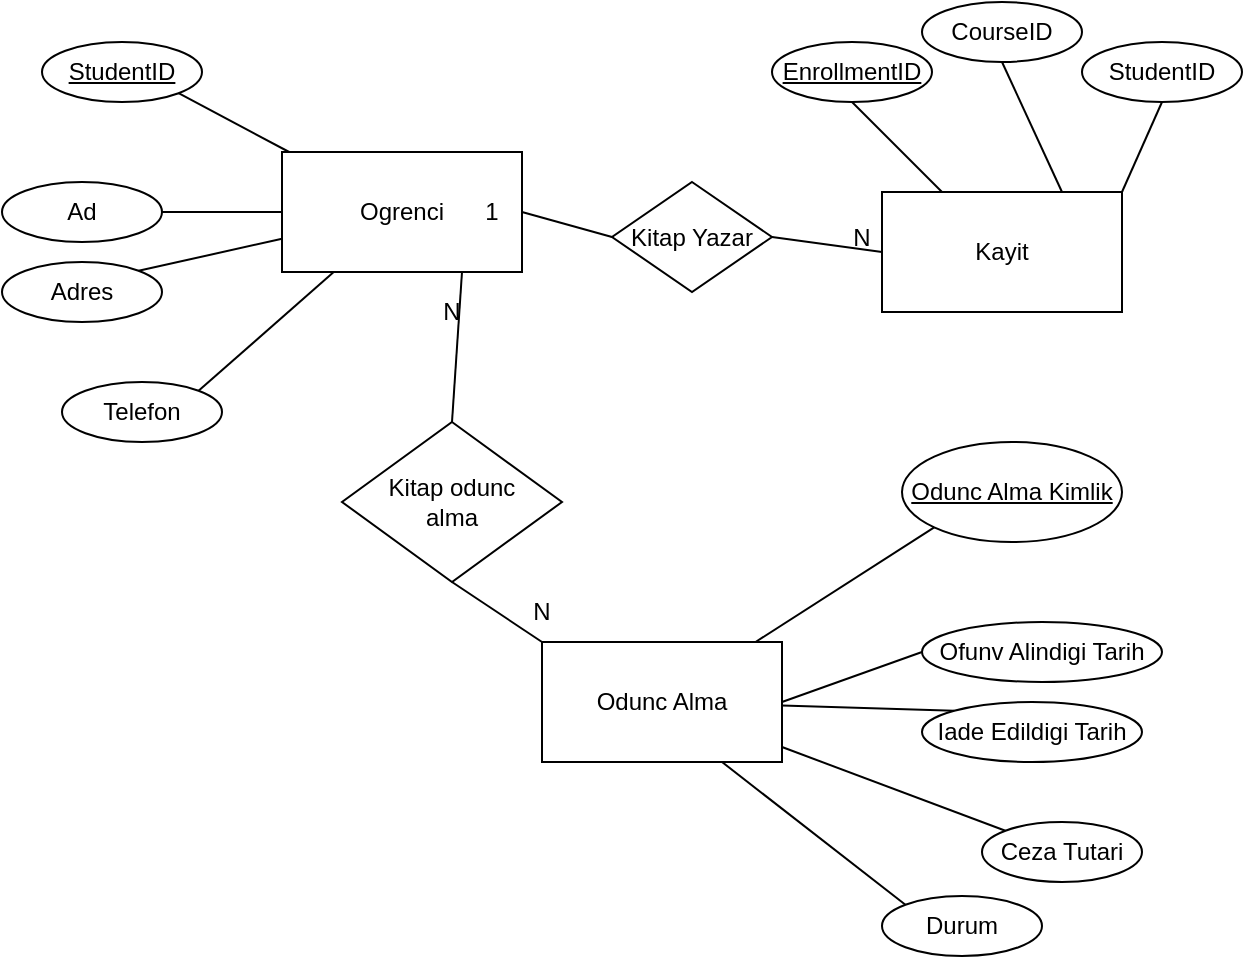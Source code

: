 <mxfile version="24.0.4" type="device">
  <diagram name="Page-1" id="hVjh-1lcR9AbKfI0PiSr">
    <mxGraphModel dx="1034" dy="519" grid="1" gridSize="10" guides="1" tooltips="1" connect="1" arrows="1" fold="1" page="1" pageScale="1" pageWidth="850" pageHeight="1100" math="0" shadow="0">
      <root>
        <mxCell id="0" />
        <mxCell id="1" parent="0" />
        <mxCell id="DRbYqqat0JknCQRxIBqb-1" value="&lt;u&gt;EnrollmentID&lt;/u&gt;" style="ellipse;whiteSpace=wrap;html=1;" parent="1" vertex="1">
          <mxGeometry x="385" y="190" width="80" height="30" as="geometry" />
        </mxCell>
        <mxCell id="DRbYqqat0JknCQRxIBqb-2" value="Ogrenci" style="rounded=0;whiteSpace=wrap;html=1;" parent="1" vertex="1">
          <mxGeometry x="140" y="245" width="120" height="60" as="geometry" />
        </mxCell>
        <mxCell id="DRbYqqat0JknCQRxIBqb-3" value="Kayit" style="rounded=0;whiteSpace=wrap;html=1;" parent="1" vertex="1">
          <mxGeometry x="440" y="265" width="120" height="60" as="geometry" />
        </mxCell>
        <mxCell id="DRbYqqat0JknCQRxIBqb-4" value="Adres" style="ellipse;whiteSpace=wrap;html=1;" parent="1" vertex="1">
          <mxGeometry y="300" width="80" height="30" as="geometry" />
        </mxCell>
        <mxCell id="DRbYqqat0JknCQRxIBqb-5" value="Ad" style="ellipse;whiteSpace=wrap;html=1;" parent="1" vertex="1">
          <mxGeometry y="260" width="80" height="30" as="geometry" />
        </mxCell>
        <mxCell id="DRbYqqat0JknCQRxIBqb-6" value="&lt;u&gt;StudentID&lt;/u&gt;" style="ellipse;whiteSpace=wrap;html=1;" parent="1" vertex="1">
          <mxGeometry x="20" y="190" width="80" height="30" as="geometry" />
        </mxCell>
        <mxCell id="DRbYqqat0JknCQRxIBqb-7" value="Telefon" style="ellipse;whiteSpace=wrap;html=1;" parent="1" vertex="1">
          <mxGeometry x="30" y="360" width="80" height="30" as="geometry" />
        </mxCell>
        <mxCell id="DRbYqqat0JknCQRxIBqb-8" value="CourseID" style="ellipse;whiteSpace=wrap;html=1;" parent="1" vertex="1">
          <mxGeometry x="460" y="170" width="80" height="30" as="geometry" />
        </mxCell>
        <mxCell id="DRbYqqat0JknCQRxIBqb-9" value="" style="endArrow=none;html=1;rounded=0;entryX=1;entryY=1;entryDx=0;entryDy=0;" parent="1" source="DRbYqqat0JknCQRxIBqb-2" target="DRbYqqat0JknCQRxIBqb-6" edge="1">
          <mxGeometry width="50" height="50" relative="1" as="geometry">
            <mxPoint x="100" y="260" as="sourcePoint" />
            <mxPoint x="150" y="210" as="targetPoint" />
          </mxGeometry>
        </mxCell>
        <mxCell id="DRbYqqat0JknCQRxIBqb-10" value="" style="endArrow=none;html=1;rounded=0;entryX=0;entryY=0.5;entryDx=0;entryDy=0;exitX=1;exitY=0.5;exitDx=0;exitDy=0;" parent="1" source="DRbYqqat0JknCQRxIBqb-5" target="DRbYqqat0JknCQRxIBqb-2" edge="1">
          <mxGeometry width="50" height="50" relative="1" as="geometry">
            <mxPoint x="90" y="290" as="sourcePoint" />
            <mxPoint x="130" y="345" as="targetPoint" />
          </mxGeometry>
        </mxCell>
        <mxCell id="DRbYqqat0JknCQRxIBqb-11" value="" style="endArrow=none;html=1;rounded=0;exitX=1;exitY=0;exitDx=0;exitDy=0;" parent="1" source="DRbYqqat0JknCQRxIBqb-4" target="DRbYqqat0JknCQRxIBqb-2" edge="1">
          <mxGeometry width="50" height="50" relative="1" as="geometry">
            <mxPoint x="70" y="310" as="sourcePoint" />
            <mxPoint x="130" y="300" as="targetPoint" />
          </mxGeometry>
        </mxCell>
        <mxCell id="DRbYqqat0JknCQRxIBqb-12" value="" style="endArrow=none;html=1;rounded=0;exitX=1;exitY=0;exitDx=0;exitDy=0;" parent="1" source="DRbYqqat0JknCQRxIBqb-7" target="DRbYqqat0JknCQRxIBqb-2" edge="1">
          <mxGeometry width="50" height="50" relative="1" as="geometry">
            <mxPoint x="100" y="370" as="sourcePoint" />
            <mxPoint x="150" y="320" as="targetPoint" />
          </mxGeometry>
        </mxCell>
        <mxCell id="DRbYqqat0JknCQRxIBqb-13" value="Odunc Alma" style="rounded=0;whiteSpace=wrap;html=1;flipV=1;flipH=1;" parent="1" vertex="1">
          <mxGeometry x="270" y="490" width="120" height="60" as="geometry" />
        </mxCell>
        <mxCell id="DRbYqqat0JknCQRxIBqb-14" value="Iade Edildigi Tarih" style="ellipse;whiteSpace=wrap;html=1;flipV=1;flipH=1;" parent="1" vertex="1">
          <mxGeometry x="460" y="520" width="110" height="30" as="geometry" />
        </mxCell>
        <mxCell id="DRbYqqat0JknCQRxIBqb-15" value="Ofunv Alindigi Tarih" style="ellipse;whiteSpace=wrap;html=1;flipV=1;flipH=1;" parent="1" vertex="1">
          <mxGeometry x="460" y="480" width="120" height="30" as="geometry" />
        </mxCell>
        <mxCell id="DRbYqqat0JknCQRxIBqb-16" value="&lt;u&gt;Odunc Alma Kimlik&lt;/u&gt;" style="ellipse;whiteSpace=wrap;html=1;flipV=1;flipH=1;" parent="1" vertex="1">
          <mxGeometry x="450" y="390" width="110" height="50" as="geometry" />
        </mxCell>
        <mxCell id="DRbYqqat0JknCQRxIBqb-17" value="Ceza Tutari" style="ellipse;whiteSpace=wrap;html=1;flipV=1;flipH=1;" parent="1" vertex="1">
          <mxGeometry x="490" y="580" width="80" height="30" as="geometry" />
        </mxCell>
        <mxCell id="DRbYqqat0JknCQRxIBqb-18" value="" style="endArrow=none;html=1;rounded=0;entryX=0;entryY=1;entryDx=0;entryDy=0;" parent="1" source="DRbYqqat0JknCQRxIBqb-13" target="DRbYqqat0JknCQRxIBqb-16" edge="1">
          <mxGeometry width="50" height="50" relative="1" as="geometry">
            <mxPoint x="276.726" y="445.345" as="sourcePoint" />
            <mxPoint x="226.726" y="495.345" as="targetPoint" />
          </mxGeometry>
        </mxCell>
        <mxCell id="DRbYqqat0JknCQRxIBqb-19" value="" style="endArrow=none;html=1;rounded=0;entryX=1;entryY=0.5;entryDx=0;entryDy=0;exitX=0;exitY=0.5;exitDx=0;exitDy=0;" parent="1" source="DRbYqqat0JknCQRxIBqb-15" target="DRbYqqat0JknCQRxIBqb-13" edge="1">
          <mxGeometry width="50" height="50" relative="1" as="geometry">
            <mxPoint x="260" y="505" as="sourcePoint" />
            <mxPoint x="220" y="450" as="targetPoint" />
          </mxGeometry>
        </mxCell>
        <mxCell id="DRbYqqat0JknCQRxIBqb-20" value="" style="endArrow=none;html=1;rounded=0;exitX=0;exitY=0;exitDx=0;exitDy=0;" parent="1" source="DRbYqqat0JknCQRxIBqb-14" target="DRbYqqat0JknCQRxIBqb-13" edge="1">
          <mxGeometry width="50" height="50" relative="1" as="geometry">
            <mxPoint x="268.966" y="527.978" as="sourcePoint" />
            <mxPoint x="208.966" y="537.978" as="targetPoint" />
          </mxGeometry>
        </mxCell>
        <mxCell id="DRbYqqat0JknCQRxIBqb-21" value="" style="endArrow=none;html=1;rounded=0;exitX=0;exitY=0;exitDx=0;exitDy=0;" parent="1" source="DRbYqqat0JknCQRxIBqb-17" target="DRbYqqat0JknCQRxIBqb-13" edge="1">
          <mxGeometry width="50" height="50" relative="1" as="geometry">
            <mxPoint x="300.249" y="544.655" as="sourcePoint" />
            <mxPoint x="250.249" y="594.655" as="targetPoint" />
          </mxGeometry>
        </mxCell>
        <mxCell id="DRbYqqat0JknCQRxIBqb-22" value="Durum" style="ellipse;whiteSpace=wrap;html=1;flipV=1;flipH=1;" parent="1" vertex="1">
          <mxGeometry x="440" y="617" width="80" height="30" as="geometry" />
        </mxCell>
        <mxCell id="DRbYqqat0JknCQRxIBqb-23" value="" style="endArrow=none;html=1;rounded=0;exitX=0;exitY=0;exitDx=0;exitDy=0;entryX=0.75;entryY=1;entryDx=0;entryDy=0;" parent="1" source="DRbYqqat0JknCQRxIBqb-22" target="DRbYqqat0JknCQRxIBqb-13" edge="1">
          <mxGeometry width="50" height="50" relative="1" as="geometry">
            <mxPoint x="250.249" y="581.655" as="sourcePoint" />
            <mxPoint x="340" y="580" as="targetPoint" />
          </mxGeometry>
        </mxCell>
        <mxCell id="DRbYqqat0JknCQRxIBqb-24" value="" style="endArrow=none;html=1;rounded=0;entryX=0.5;entryY=1;entryDx=0;entryDy=0;exitX=0.25;exitY=0;exitDx=0;exitDy=0;" parent="1" source="DRbYqqat0JknCQRxIBqb-3" target="DRbYqqat0JknCQRxIBqb-1" edge="1">
          <mxGeometry width="50" height="50" relative="1" as="geometry">
            <mxPoint x="410" y="330" as="sourcePoint" />
            <mxPoint x="460" y="280" as="targetPoint" />
          </mxGeometry>
        </mxCell>
        <mxCell id="DRbYqqat0JknCQRxIBqb-25" value="" style="endArrow=none;html=1;rounded=0;entryX=0.5;entryY=1;entryDx=0;entryDy=0;exitX=0.75;exitY=0;exitDx=0;exitDy=0;" parent="1" source="DRbYqqat0JknCQRxIBqb-3" target="DRbYqqat0JknCQRxIBqb-8" edge="1">
          <mxGeometry width="50" height="50" relative="1" as="geometry">
            <mxPoint x="440" y="295" as="sourcePoint" />
            <mxPoint x="435" y="230" as="targetPoint" />
          </mxGeometry>
        </mxCell>
        <mxCell id="DRbYqqat0JknCQRxIBqb-26" value="Kitap Yazar" style="rhombus;whiteSpace=wrap;html=1;" parent="1" vertex="1">
          <mxGeometry x="305" y="260" width="80" height="55" as="geometry" />
        </mxCell>
        <mxCell id="DRbYqqat0JknCQRxIBqb-27" value="" style="endArrow=none;html=1;rounded=0;entryX=0;entryY=0.5;entryDx=0;entryDy=0;exitX=1;exitY=0.5;exitDx=0;exitDy=0;" parent="1" source="DRbYqqat0JknCQRxIBqb-2" target="DRbYqqat0JknCQRxIBqb-26" edge="1">
          <mxGeometry width="50" height="50" relative="1" as="geometry">
            <mxPoint x="90" y="310" as="sourcePoint" />
            <mxPoint x="140" y="260" as="targetPoint" />
          </mxGeometry>
        </mxCell>
        <mxCell id="DRbYqqat0JknCQRxIBqb-28" value="" style="endArrow=none;html=1;rounded=0;entryX=0;entryY=0.5;entryDx=0;entryDy=0;exitX=1;exitY=0.5;exitDx=0;exitDy=0;" parent="1" source="DRbYqqat0JknCQRxIBqb-26" target="DRbYqqat0JknCQRxIBqb-3" edge="1">
          <mxGeometry width="50" height="50" relative="1" as="geometry">
            <mxPoint x="90" y="310" as="sourcePoint" />
            <mxPoint x="140" y="260" as="targetPoint" />
          </mxGeometry>
        </mxCell>
        <mxCell id="DRbYqqat0JknCQRxIBqb-29" value="N" style="text;html=1;align=center;verticalAlign=middle;whiteSpace=wrap;rounded=0;" parent="1" vertex="1">
          <mxGeometry x="420" y="282.5" width="20" height="10" as="geometry" />
        </mxCell>
        <mxCell id="DRbYqqat0JknCQRxIBqb-30" value="1" style="text;html=1;align=center;verticalAlign=middle;whiteSpace=wrap;rounded=0;" parent="1" vertex="1">
          <mxGeometry x="215" y="260" width="60" height="30" as="geometry" />
        </mxCell>
        <mxCell id="DRbYqqat0JknCQRxIBqb-31" value="Kitap odunc&lt;div&gt;alma&lt;/div&gt;" style="rhombus;whiteSpace=wrap;html=1;" parent="1" vertex="1">
          <mxGeometry x="170" y="380" width="110" height="80" as="geometry" />
        </mxCell>
        <mxCell id="DRbYqqat0JknCQRxIBqb-32" value="" style="endArrow=none;html=1;rounded=0;entryX=0.75;entryY=1;entryDx=0;entryDy=0;exitX=0.5;exitY=0;exitDx=0;exitDy=0;" parent="1" source="DRbYqqat0JknCQRxIBqb-31" target="DRbYqqat0JknCQRxIBqb-2" edge="1">
          <mxGeometry width="50" height="50" relative="1" as="geometry">
            <mxPoint x="150" y="380" as="sourcePoint" />
            <mxPoint x="200" y="330" as="targetPoint" />
          </mxGeometry>
        </mxCell>
        <mxCell id="DRbYqqat0JknCQRxIBqb-33" value="" style="endArrow=none;html=1;rounded=0;entryX=0;entryY=0;entryDx=0;entryDy=0;exitX=0.5;exitY=1;exitDx=0;exitDy=0;" parent="1" source="DRbYqqat0JknCQRxIBqb-31" target="DRbYqqat0JknCQRxIBqb-13" edge="1">
          <mxGeometry width="50" height="50" relative="1" as="geometry">
            <mxPoint x="235" y="390" as="sourcePoint" />
            <mxPoint x="220" y="320" as="targetPoint" />
          </mxGeometry>
        </mxCell>
        <mxCell id="DRbYqqat0JknCQRxIBqb-34" value="N" style="text;html=1;align=center;verticalAlign=middle;whiteSpace=wrap;rounded=0;" parent="1" vertex="1">
          <mxGeometry x="215" y="320" width="20" height="10" as="geometry" />
        </mxCell>
        <mxCell id="DRbYqqat0JknCQRxIBqb-35" value="N" style="text;html=1;align=center;verticalAlign=middle;whiteSpace=wrap;rounded=0;" parent="1" vertex="1">
          <mxGeometry x="260" y="470" width="20" height="10" as="geometry" />
        </mxCell>
        <mxCell id="DRbYqqat0JknCQRxIBqb-39" value="StudentID" style="ellipse;whiteSpace=wrap;html=1;" parent="1" vertex="1">
          <mxGeometry x="540" y="190" width="80" height="30" as="geometry" />
        </mxCell>
        <mxCell id="DRbYqqat0JknCQRxIBqb-40" value="" style="endArrow=none;html=1;rounded=0;entryX=0.5;entryY=1;entryDx=0;entryDy=0;exitX=1;exitY=0;exitDx=0;exitDy=0;" parent="1" source="DRbYqqat0JknCQRxIBqb-3" target="DRbYqqat0JknCQRxIBqb-39" edge="1">
          <mxGeometry width="50" height="50" relative="1" as="geometry">
            <mxPoint x="520" y="315" as="sourcePoint" />
            <mxPoint x="465" y="260" as="targetPoint" />
          </mxGeometry>
        </mxCell>
      </root>
    </mxGraphModel>
  </diagram>
</mxfile>
